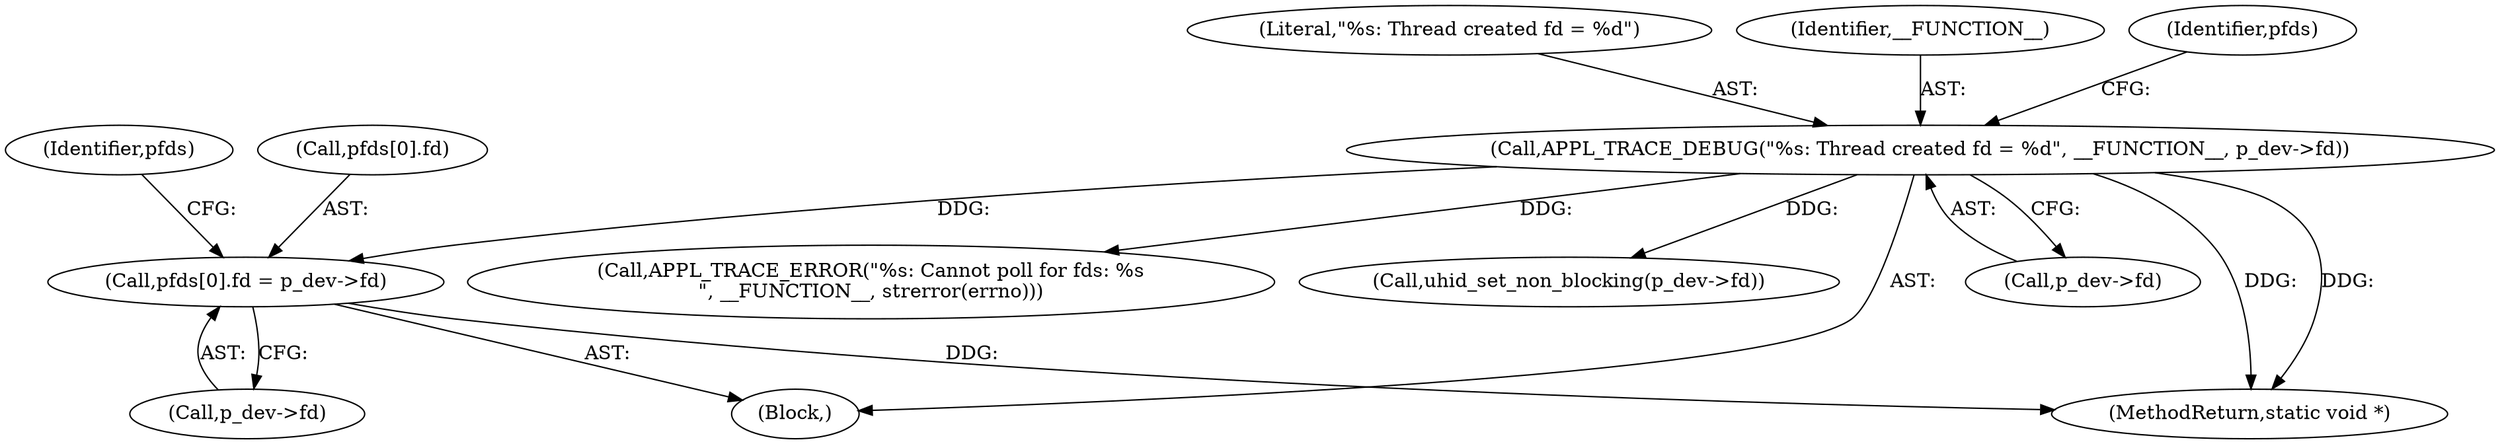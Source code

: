 digraph "0_Android_472271b153c5dc53c28beac55480a8d8434b2d5c_8@array" {
"1000115" [label="(Call,pfds[0].fd = p_dev->fd)"];
"1000107" [label="(Call,APPL_TRACE_DEBUG(\"%s: Thread created fd = %d\", __FUNCTION__, p_dev->fd))"];
"1000121" [label="(Call,p_dev->fd)"];
"1000110" [label="(Call,p_dev->fd)"];
"1000152" [label="(Call,APPL_TRACE_ERROR(\"%s: Cannot poll for fds: %s\n\", __FUNCTION__, strerror(errno)))"];
"1000116" [label="(Call,pfds[0].fd)"];
"1000115" [label="(Call,pfds[0].fd = p_dev->fd)"];
"1000108" [label="(Literal,\"%s: Thread created fd = %d\")"];
"1000131" [label="(Call,uhid_set_non_blocking(p_dev->fd))"];
"1000185" [label="(MethodReturn,static void *)"];
"1000109" [label="(Identifier,__FUNCTION__)"];
"1000107" [label="(Call,APPL_TRACE_DEBUG(\"%s: Thread created fd = %d\", __FUNCTION__, p_dev->fd))"];
"1000102" [label="(Block,)"];
"1000118" [label="(Identifier,pfds)"];
"1000127" [label="(Identifier,pfds)"];
"1000115" -> "1000102"  [label="AST: "];
"1000115" -> "1000121"  [label="CFG: "];
"1000116" -> "1000115"  [label="AST: "];
"1000121" -> "1000115"  [label="AST: "];
"1000127" -> "1000115"  [label="CFG: "];
"1000115" -> "1000185"  [label="DDG: "];
"1000107" -> "1000115"  [label="DDG: "];
"1000107" -> "1000102"  [label="AST: "];
"1000107" -> "1000110"  [label="CFG: "];
"1000108" -> "1000107"  [label="AST: "];
"1000109" -> "1000107"  [label="AST: "];
"1000110" -> "1000107"  [label="AST: "];
"1000118" -> "1000107"  [label="CFG: "];
"1000107" -> "1000185"  [label="DDG: "];
"1000107" -> "1000185"  [label="DDG: "];
"1000107" -> "1000131"  [label="DDG: "];
"1000107" -> "1000152"  [label="DDG: "];
}
